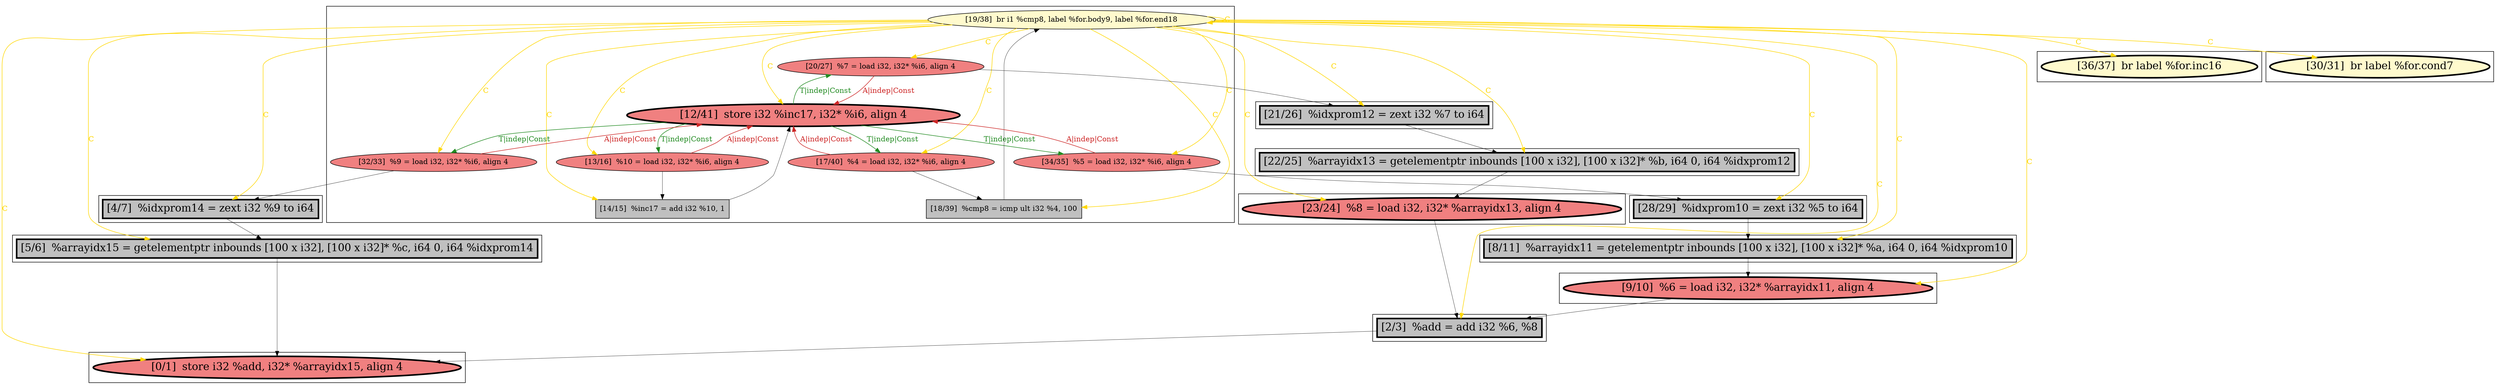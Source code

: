 
digraph G {



node445->node444 [style=solid,color=gold,label="C",penwidth=1.0,fontcolor=gold ]
node445->node448 [style=solid,color=gold,label="C",penwidth=1.0,fontcolor=gold ]
node445->node438 [style=solid,color=gold,label="C",penwidth=1.0,fontcolor=gold ]
node442->node443 [style=solid,color=firebrick3,label="A|indep|Const",penwidth=1.0,fontcolor=firebrick3 ]
node432->node430 [style=solid,color=black,label="",penwidth=0.5,fontcolor=black ]
node445->node442 [style=solid,color=gold,label="C",penwidth=1.0,fontcolor=gold ]
node433->node432 [style=solid,color=black,label="",penwidth=0.5,fontcolor=black ]
node445->node434 [style=solid,color=gold,label="C",penwidth=1.0,fontcolor=gold ]
node441->node440 [style=solid,color=black,label="",penwidth=0.5,fontcolor=black ]
node434->node431 [style=solid,color=black,label="",penwidth=0.5,fontcolor=black ]
node444->node443 [style=solid,color=firebrick3,label="A|indep|Const",penwidth=1.0,fontcolor=firebrick3 ]
node445->node446 [style=solid,color=gold,label="C",penwidth=1.0,fontcolor=gold ]
node443->node437 [style=solid,color=forestgreen,label="T|indep|Const",penwidth=1.0,fontcolor=forestgreen ]
node443->node444 [style=solid,color=forestgreen,label="T|indep|Const",penwidth=1.0,fontcolor=forestgreen ]
node445->node432 [style=solid,color=gold,label="C",penwidth=1.0,fontcolor=gold ]
node447->node448 [style=solid,color=black,label="",penwidth=0.5,fontcolor=black ]
node445->node436 [style=solid,color=gold,label="C",penwidth=1.0,fontcolor=gold ]
node439->node443 [style=solid,color=firebrick3,label="A|indep|Const",penwidth=1.0,fontcolor=firebrick3 ]
node445->node450 [style=solid,color=gold,label="C",penwidth=1.0,fontcolor=gold ]
node445->node435 [style=solid,color=gold,label="C",penwidth=1.0,fontcolor=gold ]
node445->node443 [style=solid,color=gold,label="C",penwidth=1.0,fontcolor=gold ]
node445->node430 [style=solid,color=gold,label="C",penwidth=1.0,fontcolor=gold ]
node444->node446 [style=solid,color=black,label="",penwidth=0.5,fontcolor=black ]
node446->node450 [style=solid,color=black,label="",penwidth=0.5,fontcolor=black ]
node445->node445 [style=solid,color=gold,label="C",penwidth=1.0,fontcolor=gold ]
node443->node439 [style=solid,color=forestgreen,label="T|indep|Const",penwidth=1.0,fontcolor=forestgreen ]
node437->node443 [style=solid,color=firebrick3,label="A|indep|Const",penwidth=1.0,fontcolor=firebrick3 ]
node445->node449 [style=solid,color=gold,label="C",penwidth=1.0,fontcolor=gold ]
node438->node443 [style=solid,color=black,label="",penwidth=0.5,fontcolor=black ]
node445->node441 [style=solid,color=gold,label="C",penwidth=1.0,fontcolor=gold ]
node445->node431 [style=solid,color=gold,label="C",penwidth=1.0,fontcolor=gold ]
node442->node438 [style=solid,color=black,label="",penwidth=0.5,fontcolor=black ]
node445->node433 [style=solid,color=gold,label="C",penwidth=1.0,fontcolor=gold ]
node437->node447 [style=solid,color=black,label="",penwidth=0.5,fontcolor=black ]
node443->node441 [style=solid,color=forestgreen,label="T|indep|Const",penwidth=1.0,fontcolor=forestgreen ]
node445->node437 [style=solid,color=gold,label="C",penwidth=1.0,fontcolor=gold ]
node431->node430 [style=solid,color=black,label="",penwidth=0.5,fontcolor=black ]
node443->node442 [style=solid,color=forestgreen,label="T|indep|Const",penwidth=1.0,fontcolor=forestgreen ]
node439->node433 [style=solid,color=black,label="",penwidth=0.5,fontcolor=black ]
node445->node439 [style=solid,color=gold,label="C",penwidth=1.0,fontcolor=gold ]
node435->node431 [style=solid,color=black,label="",penwidth=0.5,fontcolor=black ]
node450->node435 [style=solid,color=black,label="",penwidth=0.5,fontcolor=black ]
node445->node447 [style=solid,color=gold,label="C",penwidth=1.0,fontcolor=gold ]
node445->node440 [style=solid,color=gold,label="C",penwidth=1.0,fontcolor=gold ]
node440->node445 [style=solid,color=black,label="",penwidth=0.5,fontcolor=black ]
node448->node434 [style=solid,color=black,label="",penwidth=0.5,fontcolor=black ]
node441->node443 [style=solid,color=firebrick3,label="A|indep|Const",penwidth=1.0,fontcolor=firebrick3 ]


subgraph cluster11 {


node449 [penwidth=3.0,fontsize=20,fillcolor=lemonchiffon,label="[30/31]  br label %for.cond7",shape=ellipse,style=filled ]



}

subgraph cluster10 {


node448 [penwidth=3.0,fontsize=20,fillcolor=grey,label="[8/11]  %arrayidx11 = getelementptr inbounds [100 x i32], [100 x i32]* %a, i64 0, i64 %idxprom10",shape=rectangle,style=filled ]



}

subgraph cluster9 {


node447 [penwidth=3.0,fontsize=20,fillcolor=grey,label="[28/29]  %idxprom10 = zext i32 %5 to i64",shape=rectangle,style=filled ]



}

subgraph cluster8 {


node446 [penwidth=3.0,fontsize=20,fillcolor=grey,label="[21/26]  %idxprom12 = zext i32 %7 to i64",shape=rectangle,style=filled ]



}

subgraph cluster7 {


node445 [fillcolor=lemonchiffon,label="[19/38]  br i1 %cmp8, label %for.body9, label %for.end18",shape=ellipse,style=filled ]
node443 [penwidth=3.0,fontsize=20,fillcolor=lightcoral,label="[12/41]  store i32 %inc17, i32* %i6, align 4",shape=ellipse,style=filled ]
node438 [fillcolor=grey,label="[14/15]  %inc17 = add i32 %10, 1",shape=rectangle,style=filled ]
node437 [fillcolor=lightcoral,label="[34/35]  %5 = load i32, i32* %i6, align 4",shape=ellipse,style=filled ]
node441 [fillcolor=lightcoral,label="[17/40]  %4 = load i32, i32* %i6, align 4",shape=ellipse,style=filled ]
node439 [fillcolor=lightcoral,label="[32/33]  %9 = load i32, i32* %i6, align 4",shape=ellipse,style=filled ]
node440 [fillcolor=grey,label="[18/39]  %cmp8 = icmp ult i32 %4, 100",shape=rectangle,style=filled ]
node444 [fillcolor=lightcoral,label="[20/27]  %7 = load i32, i32* %i6, align 4",shape=ellipse,style=filled ]
node442 [fillcolor=lightcoral,label="[13/16]  %10 = load i32, i32* %i6, align 4",shape=ellipse,style=filled ]



}

subgraph cluster6 {


node436 [penwidth=3.0,fontsize=20,fillcolor=lemonchiffon,label="[36/37]  br label %for.inc16",shape=ellipse,style=filled ]



}

subgraph cluster0 {


node430 [penwidth=3.0,fontsize=20,fillcolor=lightcoral,label="[0/1]  store i32 %add, i32* %arrayidx15, align 4",shape=ellipse,style=filled ]



}

subgraph cluster12 {


node450 [penwidth=3.0,fontsize=20,fillcolor=grey,label="[22/25]  %arrayidx13 = getelementptr inbounds [100 x i32], [100 x i32]* %b, i64 0, i64 %idxprom12",shape=rectangle,style=filled ]



}

subgraph cluster5 {


node435 [penwidth=3.0,fontsize=20,fillcolor=lightcoral,label="[23/24]  %8 = load i32, i32* %arrayidx13, align 4",shape=ellipse,style=filled ]



}

subgraph cluster1 {


node431 [penwidth=3.0,fontsize=20,fillcolor=grey,label="[2/3]  %add = add i32 %6, %8",shape=rectangle,style=filled ]



}

subgraph cluster2 {


node432 [penwidth=3.0,fontsize=20,fillcolor=grey,label="[5/6]  %arrayidx15 = getelementptr inbounds [100 x i32], [100 x i32]* %c, i64 0, i64 %idxprom14",shape=rectangle,style=filled ]



}

subgraph cluster3 {


node433 [penwidth=3.0,fontsize=20,fillcolor=grey,label="[4/7]  %idxprom14 = zext i32 %9 to i64",shape=rectangle,style=filled ]



}

subgraph cluster4 {


node434 [penwidth=3.0,fontsize=20,fillcolor=lightcoral,label="[9/10]  %6 = load i32, i32* %arrayidx11, align 4",shape=ellipse,style=filled ]



}

}
